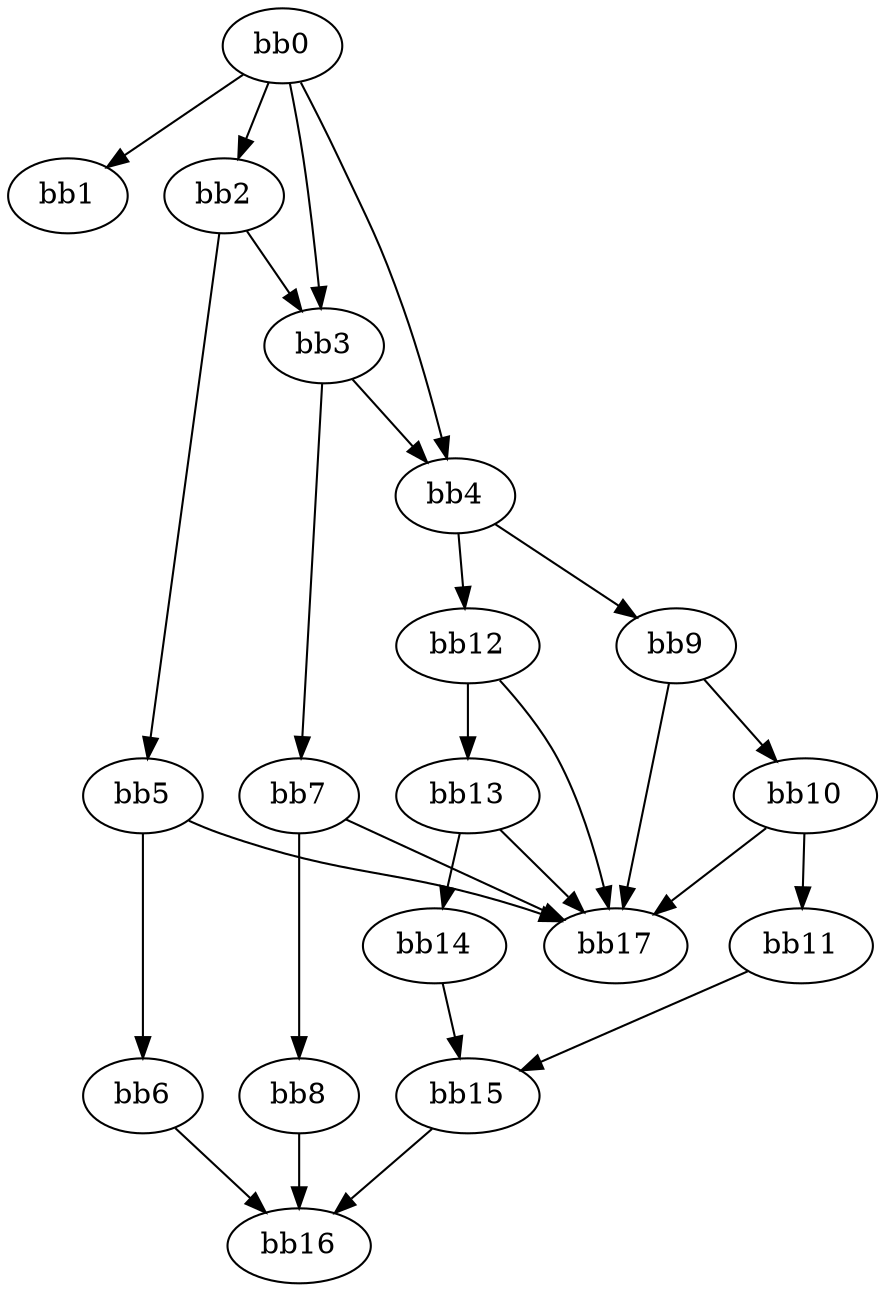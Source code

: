 digraph {
    0 [ label = "bb0\l" ]
    1 [ label = "bb1\l" ]
    2 [ label = "bb2\l" ]
    3 [ label = "bb3\l" ]
    4 [ label = "bb4\l" ]
    5 [ label = "bb5\l" ]
    6 [ label = "bb6\l" ]
    7 [ label = "bb7\l" ]
    8 [ label = "bb8\l" ]
    9 [ label = "bb9\l" ]
    10 [ label = "bb10\l" ]
    11 [ label = "bb11\l" ]
    12 [ label = "bb12\l" ]
    13 [ label = "bb13\l" ]
    14 [ label = "bb14\l" ]
    15 [ label = "bb15\l" ]
    16 [ label = "bb16\l" ]
    17 [ label = "bb17\l" ]
    0 -> 1 [ ]
    0 -> 2 [ ]
    0 -> 3 [ ]
    0 -> 4 [ ]
    2 -> 3 [ ]
    2 -> 5 [ ]
    3 -> 4 [ ]
    3 -> 7 [ ]
    4 -> 9 [ ]
    4 -> 12 [ ]
    5 -> 6 [ ]
    5 -> 17 [ ]
    6 -> 16 [ ]
    7 -> 8 [ ]
    7 -> 17 [ ]
    8 -> 16 [ ]
    9 -> 10 [ ]
    9 -> 17 [ ]
    10 -> 11 [ ]
    10 -> 17 [ ]
    11 -> 15 [ ]
    12 -> 13 [ ]
    12 -> 17 [ ]
    13 -> 14 [ ]
    13 -> 17 [ ]
    14 -> 15 [ ]
    15 -> 16 [ ]
}

